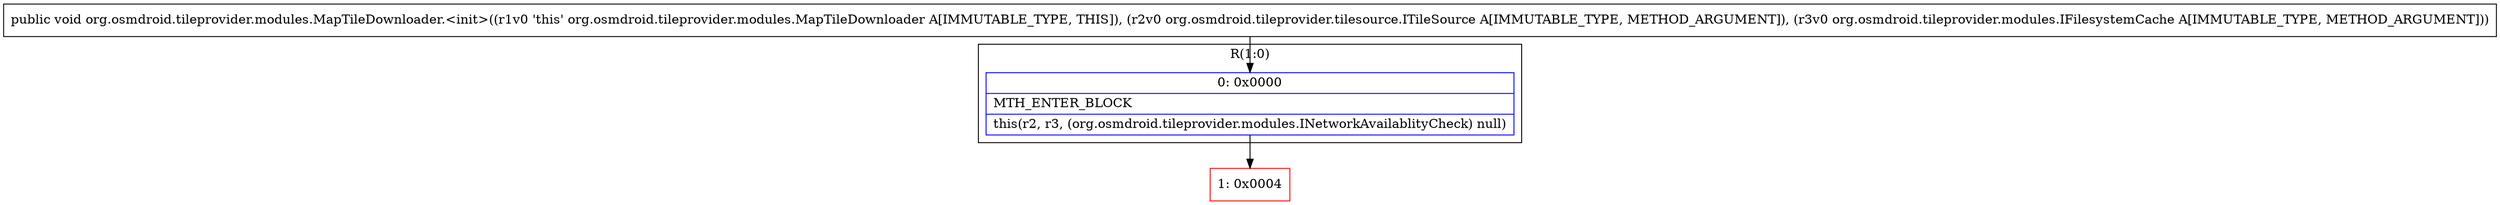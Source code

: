 digraph "CFG fororg.osmdroid.tileprovider.modules.MapTileDownloader.\<init\>(Lorg\/osmdroid\/tileprovider\/tilesource\/ITileSource;Lorg\/osmdroid\/tileprovider\/modules\/IFilesystemCache;)V" {
subgraph cluster_Region_1623824591 {
label = "R(1:0)";
node [shape=record,color=blue];
Node_0 [shape=record,label="{0\:\ 0x0000|MTH_ENTER_BLOCK\l|this(r2, r3, (org.osmdroid.tileprovider.modules.INetworkAvailablityCheck) null)\l}"];
}
Node_1 [shape=record,color=red,label="{1\:\ 0x0004}"];
MethodNode[shape=record,label="{public void org.osmdroid.tileprovider.modules.MapTileDownloader.\<init\>((r1v0 'this' org.osmdroid.tileprovider.modules.MapTileDownloader A[IMMUTABLE_TYPE, THIS]), (r2v0 org.osmdroid.tileprovider.tilesource.ITileSource A[IMMUTABLE_TYPE, METHOD_ARGUMENT]), (r3v0 org.osmdroid.tileprovider.modules.IFilesystemCache A[IMMUTABLE_TYPE, METHOD_ARGUMENT])) }"];
MethodNode -> Node_0;
Node_0 -> Node_1;
}

